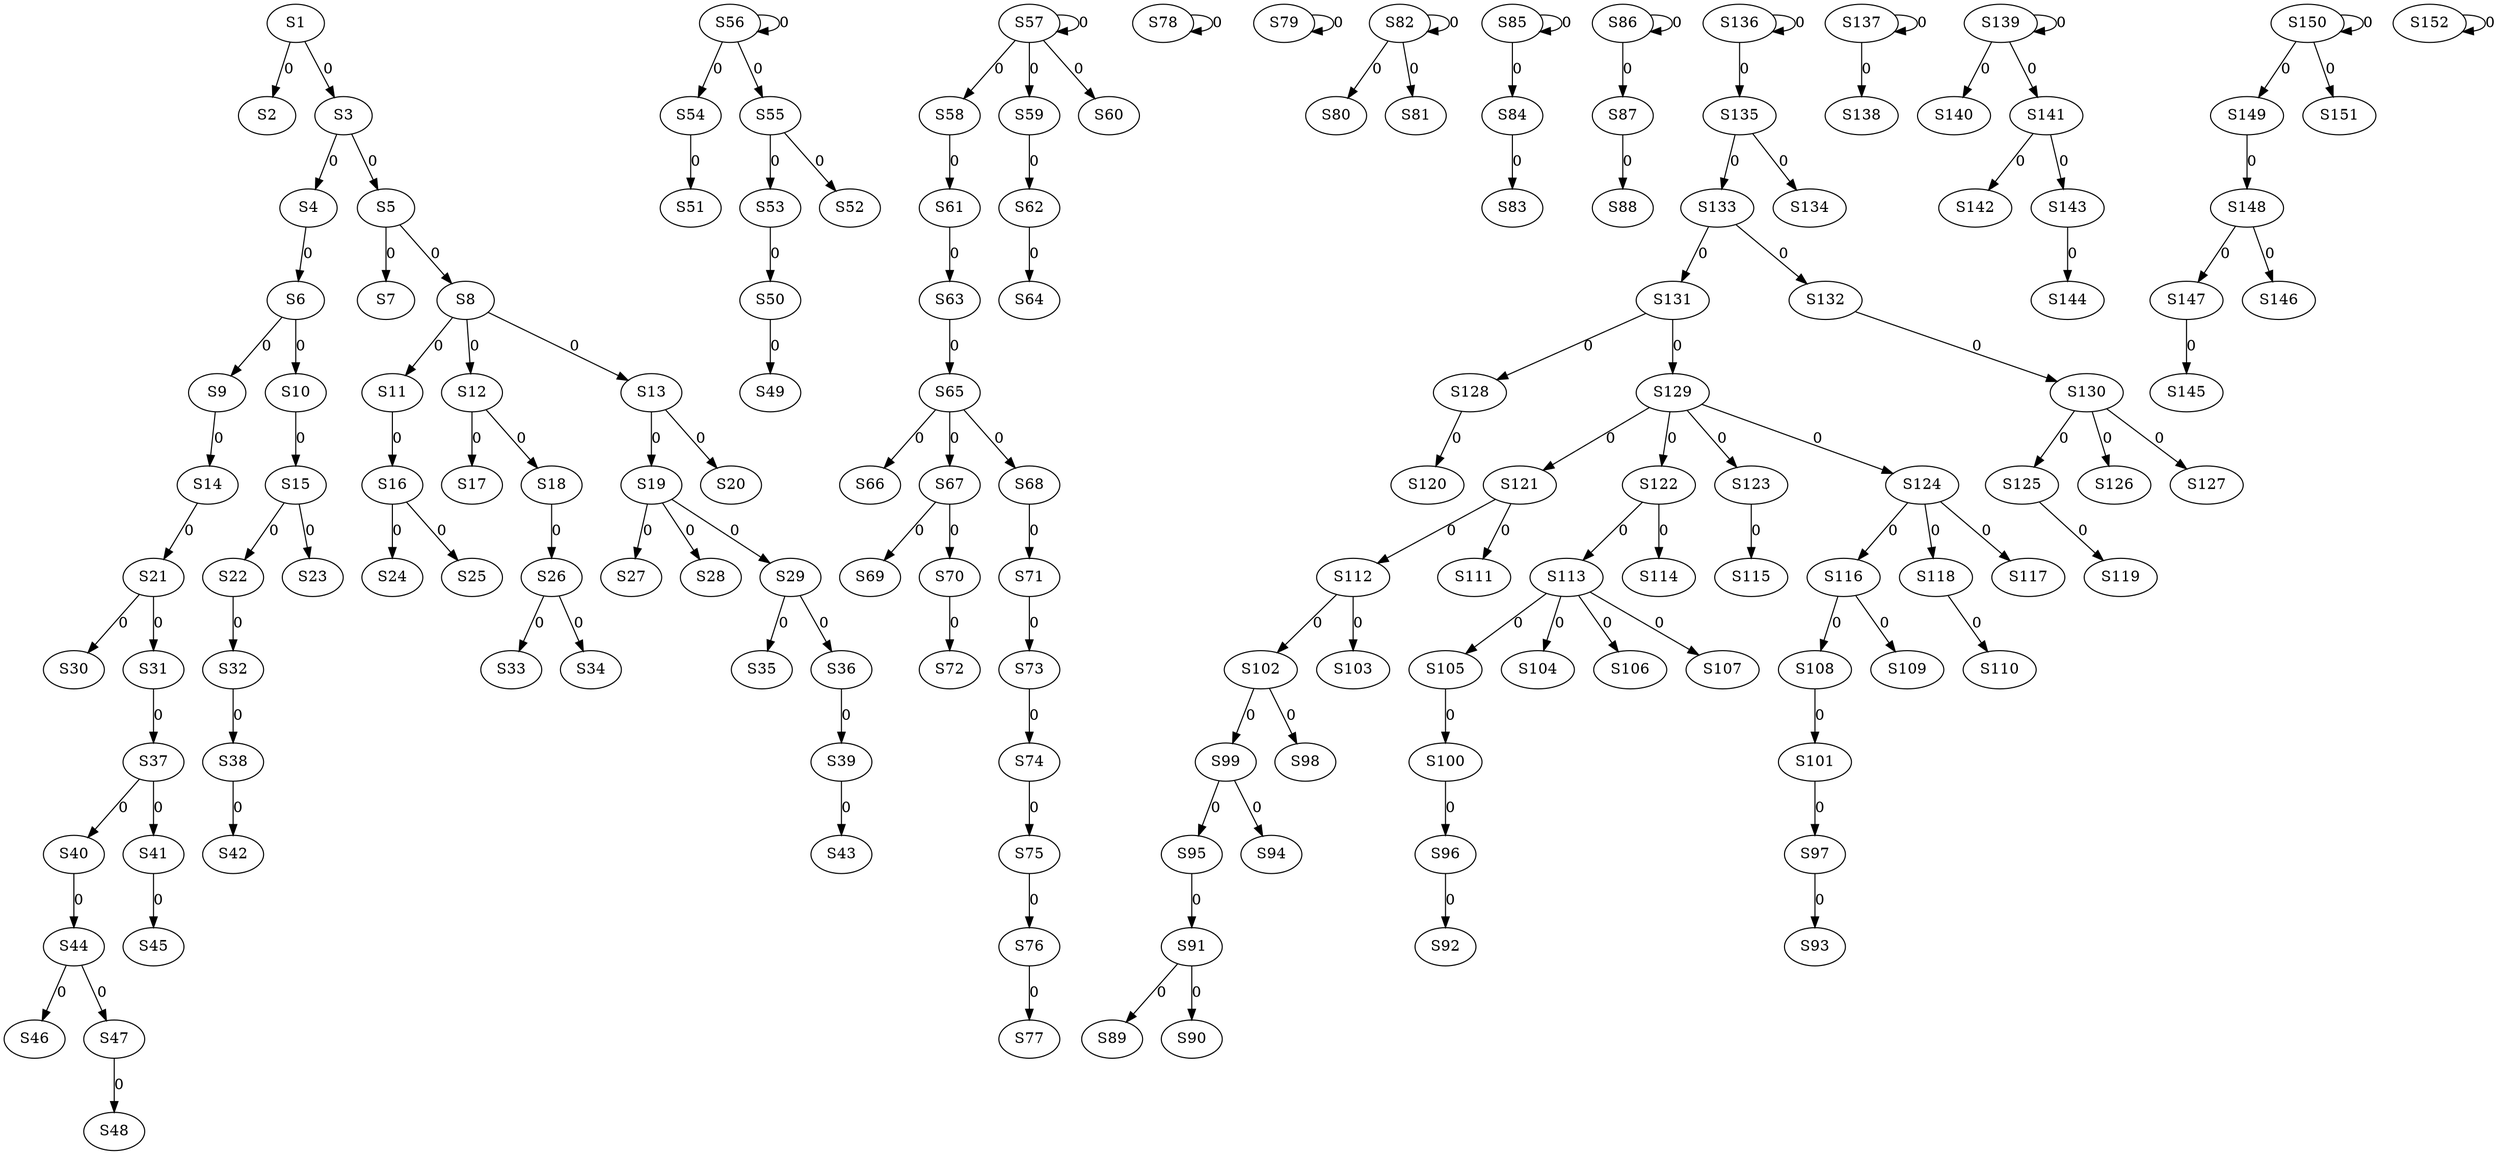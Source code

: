 strict digraph {
	S1 -> S2 [ label = 0 ];
	S1 -> S3 [ label = 0 ];
	S3 -> S4 [ label = 0 ];
	S3 -> S5 [ label = 0 ];
	S4 -> S6 [ label = 0 ];
	S5 -> S7 [ label = 0 ];
	S5 -> S8 [ label = 0 ];
	S6 -> S9 [ label = 0 ];
	S6 -> S10 [ label = 0 ];
	S8 -> S11 [ label = 0 ];
	S8 -> S12 [ label = 0 ];
	S8 -> S13 [ label = 0 ];
	S9 -> S14 [ label = 0 ];
	S10 -> S15 [ label = 0 ];
	S11 -> S16 [ label = 0 ];
	S12 -> S17 [ label = 0 ];
	S12 -> S18 [ label = 0 ];
	S13 -> S19 [ label = 0 ];
	S13 -> S20 [ label = 0 ];
	S14 -> S21 [ label = 0 ];
	S15 -> S22 [ label = 0 ];
	S15 -> S23 [ label = 0 ];
	S16 -> S24 [ label = 0 ];
	S16 -> S25 [ label = 0 ];
	S18 -> S26 [ label = 0 ];
	S19 -> S27 [ label = 0 ];
	S19 -> S28 [ label = 0 ];
	S19 -> S29 [ label = 0 ];
	S21 -> S30 [ label = 0 ];
	S21 -> S31 [ label = 0 ];
	S22 -> S32 [ label = 0 ];
	S26 -> S33 [ label = 0 ];
	S26 -> S34 [ label = 0 ];
	S29 -> S35 [ label = 0 ];
	S29 -> S36 [ label = 0 ];
	S31 -> S37 [ label = 0 ];
	S32 -> S38 [ label = 0 ];
	S36 -> S39 [ label = 0 ];
	S37 -> S40 [ label = 0 ];
	S37 -> S41 [ label = 0 ];
	S38 -> S42 [ label = 0 ];
	S39 -> S43 [ label = 0 ];
	S40 -> S44 [ label = 0 ];
	S41 -> S45 [ label = 0 ];
	S44 -> S46 [ label = 0 ];
	S44 -> S47 [ label = 0 ];
	S47 -> S48 [ label = 0 ];
	S50 -> S49 [ label = 0 ];
	S53 -> S50 [ label = 0 ];
	S54 -> S51 [ label = 0 ];
	S55 -> S52 [ label = 0 ];
	S55 -> S53 [ label = 0 ];
	S56 -> S54 [ label = 0 ];
	S56 -> S55 [ label = 0 ];
	S56 -> S56 [ label = 0 ];
	S57 -> S57 [ label = 0 ];
	S57 -> S58 [ label = 0 ];
	S57 -> S59 [ label = 0 ];
	S57 -> S60 [ label = 0 ];
	S58 -> S61 [ label = 0 ];
	S59 -> S62 [ label = 0 ];
	S61 -> S63 [ label = 0 ];
	S62 -> S64 [ label = 0 ];
	S63 -> S65 [ label = 0 ];
	S65 -> S66 [ label = 0 ];
	S65 -> S67 [ label = 0 ];
	S65 -> S68 [ label = 0 ];
	S67 -> S69 [ label = 0 ];
	S67 -> S70 [ label = 0 ];
	S68 -> S71 [ label = 0 ];
	S70 -> S72 [ label = 0 ];
	S71 -> S73 [ label = 0 ];
	S73 -> S74 [ label = 0 ];
	S74 -> S75 [ label = 0 ];
	S75 -> S76 [ label = 0 ];
	S76 -> S77 [ label = 0 ];
	S78 -> S78 [ label = 0 ];
	S79 -> S79 [ label = 0 ];
	S82 -> S80 [ label = 0 ];
	S82 -> S81 [ label = 0 ];
	S82 -> S82 [ label = 0 ];
	S84 -> S83 [ label = 0 ];
	S85 -> S84 [ label = 0 ];
	S85 -> S85 [ label = 0 ];
	S86 -> S86 [ label = 0 ];
	S86 -> S87 [ label = 0 ];
	S87 -> S88 [ label = 0 ];
	S91 -> S89 [ label = 0 ];
	S91 -> S90 [ label = 0 ];
	S95 -> S91 [ label = 0 ];
	S96 -> S92 [ label = 0 ];
	S97 -> S93 [ label = 0 ];
	S99 -> S94 [ label = 0 ];
	S99 -> S95 [ label = 0 ];
	S100 -> S96 [ label = 0 ];
	S101 -> S97 [ label = 0 ];
	S102 -> S98 [ label = 0 ];
	S102 -> S99 [ label = 0 ];
	S105 -> S100 [ label = 0 ];
	S108 -> S101 [ label = 0 ];
	S112 -> S102 [ label = 0 ];
	S112 -> S103 [ label = 0 ];
	S113 -> S104 [ label = 0 ];
	S113 -> S105 [ label = 0 ];
	S113 -> S106 [ label = 0 ];
	S113 -> S107 [ label = 0 ];
	S116 -> S108 [ label = 0 ];
	S116 -> S109 [ label = 0 ];
	S118 -> S110 [ label = 0 ];
	S121 -> S111 [ label = 0 ];
	S121 -> S112 [ label = 0 ];
	S122 -> S113 [ label = 0 ];
	S122 -> S114 [ label = 0 ];
	S123 -> S115 [ label = 0 ];
	S124 -> S116 [ label = 0 ];
	S124 -> S117 [ label = 0 ];
	S124 -> S118 [ label = 0 ];
	S125 -> S119 [ label = 0 ];
	S128 -> S120 [ label = 0 ];
	S129 -> S121 [ label = 0 ];
	S129 -> S122 [ label = 0 ];
	S129 -> S123 [ label = 0 ];
	S129 -> S124 [ label = 0 ];
	S130 -> S125 [ label = 0 ];
	S130 -> S126 [ label = 0 ];
	S130 -> S127 [ label = 0 ];
	S131 -> S128 [ label = 0 ];
	S131 -> S129 [ label = 0 ];
	S132 -> S130 [ label = 0 ];
	S133 -> S131 [ label = 0 ];
	S133 -> S132 [ label = 0 ];
	S135 -> S133 [ label = 0 ];
	S135 -> S134 [ label = 0 ];
	S136 -> S135 [ label = 0 ];
	S136 -> S136 [ label = 0 ];
	S137 -> S137 [ label = 0 ];
	S137 -> S138 [ label = 0 ];
	S139 -> S139 [ label = 0 ];
	S139 -> S140 [ label = 0 ];
	S139 -> S141 [ label = 0 ];
	S141 -> S142 [ label = 0 ];
	S141 -> S143 [ label = 0 ];
	S143 -> S144 [ label = 0 ];
	S147 -> S145 [ label = 0 ];
	S148 -> S146 [ label = 0 ];
	S148 -> S147 [ label = 0 ];
	S149 -> S148 [ label = 0 ];
	S150 -> S149 [ label = 0 ];
	S150 -> S150 [ label = 0 ];
	S150 -> S151 [ label = 0 ];
	S152 -> S152 [ label = 0 ];
}